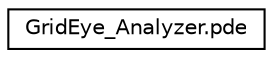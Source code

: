 digraph "Graphical Class Hierarchy"
{
 // INTERACTIVE_SVG=YES
 // LATEX_PDF_SIZE
  edge [fontname="Helvetica",fontsize="10",labelfontname="Helvetica",labelfontsize="10"];
  node [fontname="Helvetica",fontsize="10",shape=record];
  rankdir="LR";
  Node0 [label="GridEye_Analyzer.pde",height=0.2,width=0.4,color="black", fillcolor="white", style="filled",URL="$class_grid_eye___analyzer_1_1pde.html",tooltip=" "];
}

